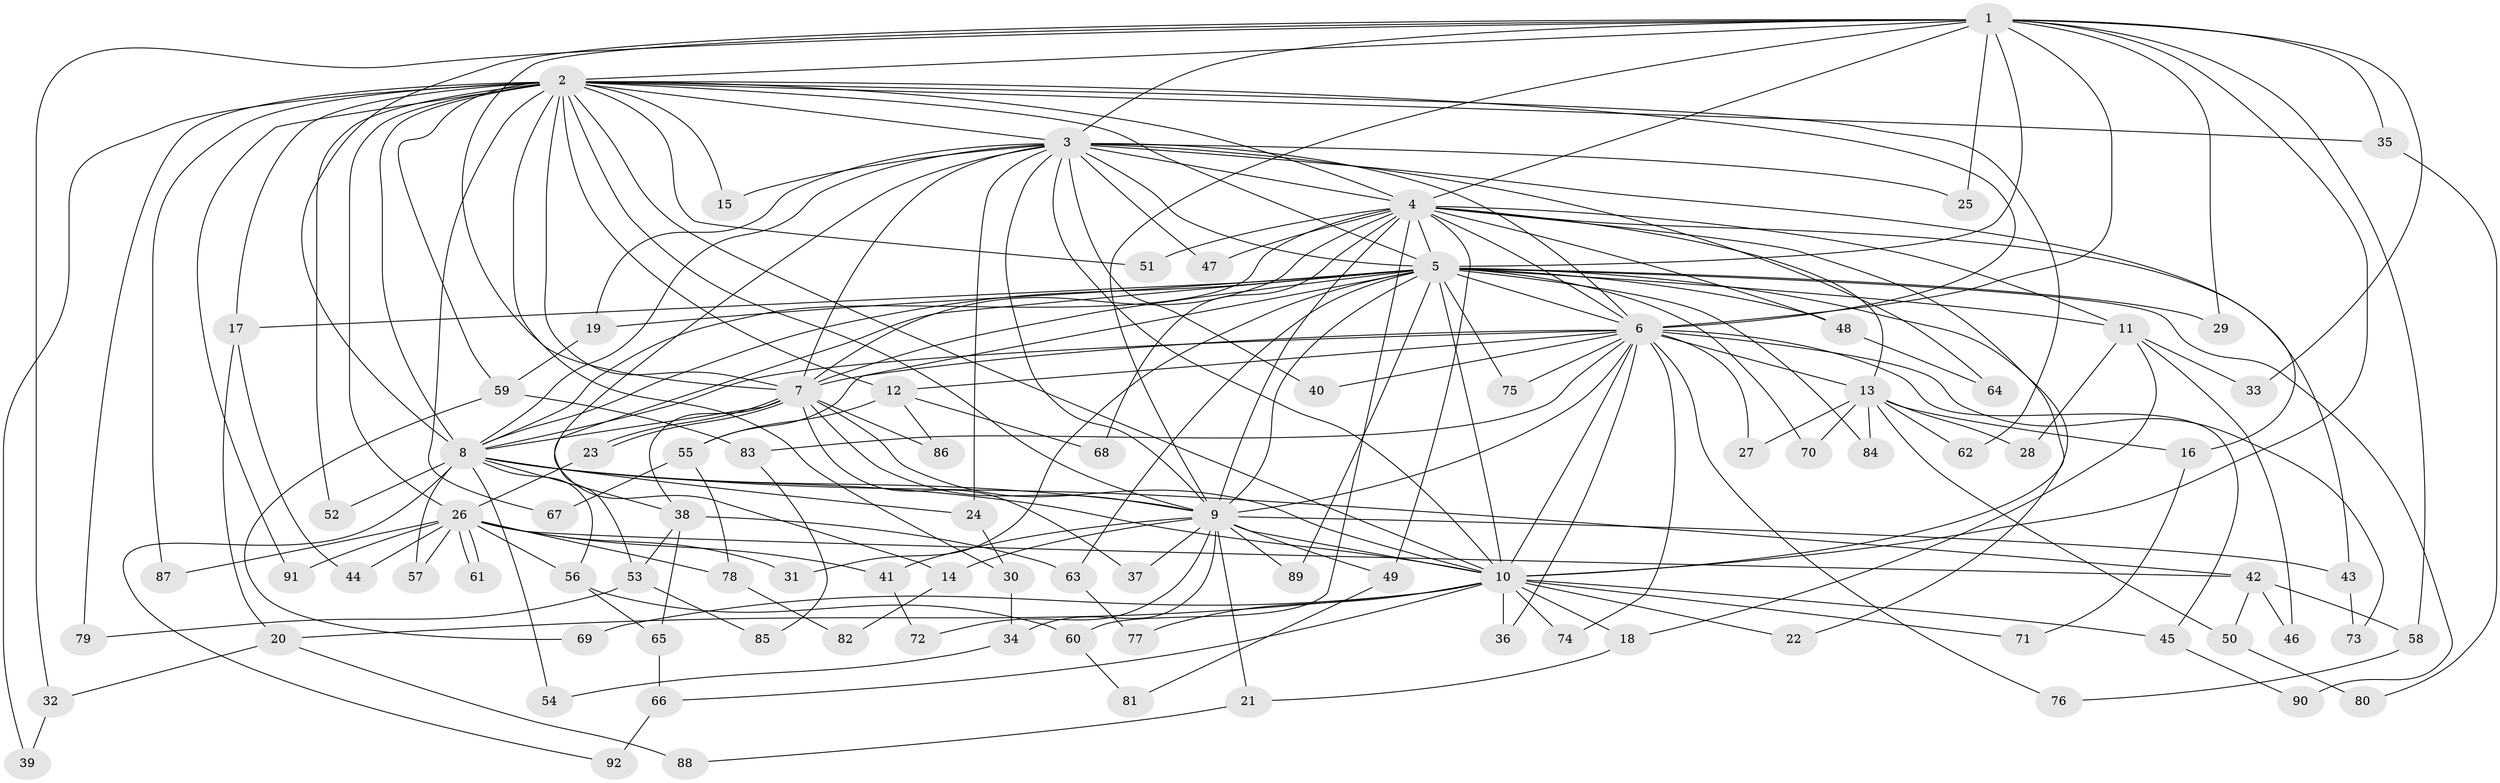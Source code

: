 // Generated by graph-tools (version 1.1) at 2025/01/03/09/25 03:01:35]
// undirected, 92 vertices, 209 edges
graph export_dot {
graph [start="1"]
  node [color=gray90,style=filled];
  1;
  2;
  3;
  4;
  5;
  6;
  7;
  8;
  9;
  10;
  11;
  12;
  13;
  14;
  15;
  16;
  17;
  18;
  19;
  20;
  21;
  22;
  23;
  24;
  25;
  26;
  27;
  28;
  29;
  30;
  31;
  32;
  33;
  34;
  35;
  36;
  37;
  38;
  39;
  40;
  41;
  42;
  43;
  44;
  45;
  46;
  47;
  48;
  49;
  50;
  51;
  52;
  53;
  54;
  55;
  56;
  57;
  58;
  59;
  60;
  61;
  62;
  63;
  64;
  65;
  66;
  67;
  68;
  69;
  70;
  71;
  72;
  73;
  74;
  75;
  76;
  77;
  78;
  79;
  80;
  81;
  82;
  83;
  84;
  85;
  86;
  87;
  88;
  89;
  90;
  91;
  92;
  1 -- 2;
  1 -- 3;
  1 -- 4;
  1 -- 5;
  1 -- 6;
  1 -- 7;
  1 -- 8;
  1 -- 9;
  1 -- 10;
  1 -- 25;
  1 -- 29;
  1 -- 32;
  1 -- 33;
  1 -- 35;
  1 -- 58;
  2 -- 3;
  2 -- 4;
  2 -- 5;
  2 -- 6;
  2 -- 7;
  2 -- 8;
  2 -- 9;
  2 -- 10;
  2 -- 12;
  2 -- 15;
  2 -- 17;
  2 -- 26;
  2 -- 30;
  2 -- 35;
  2 -- 39;
  2 -- 51;
  2 -- 52;
  2 -- 59;
  2 -- 62;
  2 -- 67;
  2 -- 79;
  2 -- 87;
  2 -- 91;
  3 -- 4;
  3 -- 5;
  3 -- 6;
  3 -- 7;
  3 -- 8;
  3 -- 9;
  3 -- 10;
  3 -- 14;
  3 -- 15;
  3 -- 16;
  3 -- 19;
  3 -- 24;
  3 -- 25;
  3 -- 40;
  3 -- 47;
  3 -- 64;
  4 -- 5;
  4 -- 6;
  4 -- 7;
  4 -- 8;
  4 -- 9;
  4 -- 10;
  4 -- 11;
  4 -- 13;
  4 -- 43;
  4 -- 47;
  4 -- 48;
  4 -- 49;
  4 -- 51;
  4 -- 60;
  4 -- 68;
  5 -- 6;
  5 -- 7;
  5 -- 8;
  5 -- 9;
  5 -- 10;
  5 -- 11;
  5 -- 17;
  5 -- 19;
  5 -- 22;
  5 -- 29;
  5 -- 31;
  5 -- 48;
  5 -- 53;
  5 -- 55;
  5 -- 63;
  5 -- 70;
  5 -- 75;
  5 -- 84;
  5 -- 89;
  5 -- 90;
  6 -- 7;
  6 -- 8;
  6 -- 9;
  6 -- 10;
  6 -- 12;
  6 -- 13;
  6 -- 27;
  6 -- 36;
  6 -- 40;
  6 -- 45;
  6 -- 73;
  6 -- 74;
  6 -- 75;
  6 -- 76;
  6 -- 83;
  7 -- 8;
  7 -- 9;
  7 -- 10;
  7 -- 23;
  7 -- 23;
  7 -- 37;
  7 -- 38;
  7 -- 86;
  8 -- 9;
  8 -- 10;
  8 -- 24;
  8 -- 38;
  8 -- 42;
  8 -- 52;
  8 -- 54;
  8 -- 56;
  8 -- 57;
  8 -- 92;
  9 -- 10;
  9 -- 14;
  9 -- 21;
  9 -- 34;
  9 -- 37;
  9 -- 41;
  9 -- 43;
  9 -- 49;
  9 -- 72;
  9 -- 89;
  10 -- 18;
  10 -- 20;
  10 -- 22;
  10 -- 36;
  10 -- 45;
  10 -- 66;
  10 -- 69;
  10 -- 71;
  10 -- 74;
  10 -- 77;
  11 -- 18;
  11 -- 28;
  11 -- 33;
  11 -- 46;
  12 -- 55;
  12 -- 68;
  12 -- 86;
  13 -- 16;
  13 -- 27;
  13 -- 28;
  13 -- 50;
  13 -- 62;
  13 -- 70;
  13 -- 84;
  14 -- 82;
  16 -- 71;
  17 -- 20;
  17 -- 44;
  18 -- 21;
  19 -- 59;
  20 -- 32;
  20 -- 88;
  21 -- 88;
  23 -- 26;
  24 -- 30;
  26 -- 31;
  26 -- 41;
  26 -- 42;
  26 -- 44;
  26 -- 56;
  26 -- 57;
  26 -- 61;
  26 -- 61;
  26 -- 78;
  26 -- 87;
  26 -- 91;
  30 -- 34;
  32 -- 39;
  34 -- 54;
  35 -- 80;
  38 -- 53;
  38 -- 63;
  38 -- 65;
  41 -- 72;
  42 -- 46;
  42 -- 50;
  42 -- 58;
  43 -- 73;
  45 -- 90;
  48 -- 64;
  49 -- 81;
  50 -- 80;
  53 -- 79;
  53 -- 85;
  55 -- 67;
  55 -- 78;
  56 -- 60;
  56 -- 65;
  58 -- 76;
  59 -- 69;
  59 -- 83;
  60 -- 81;
  63 -- 77;
  65 -- 66;
  66 -- 92;
  78 -- 82;
  83 -- 85;
}
